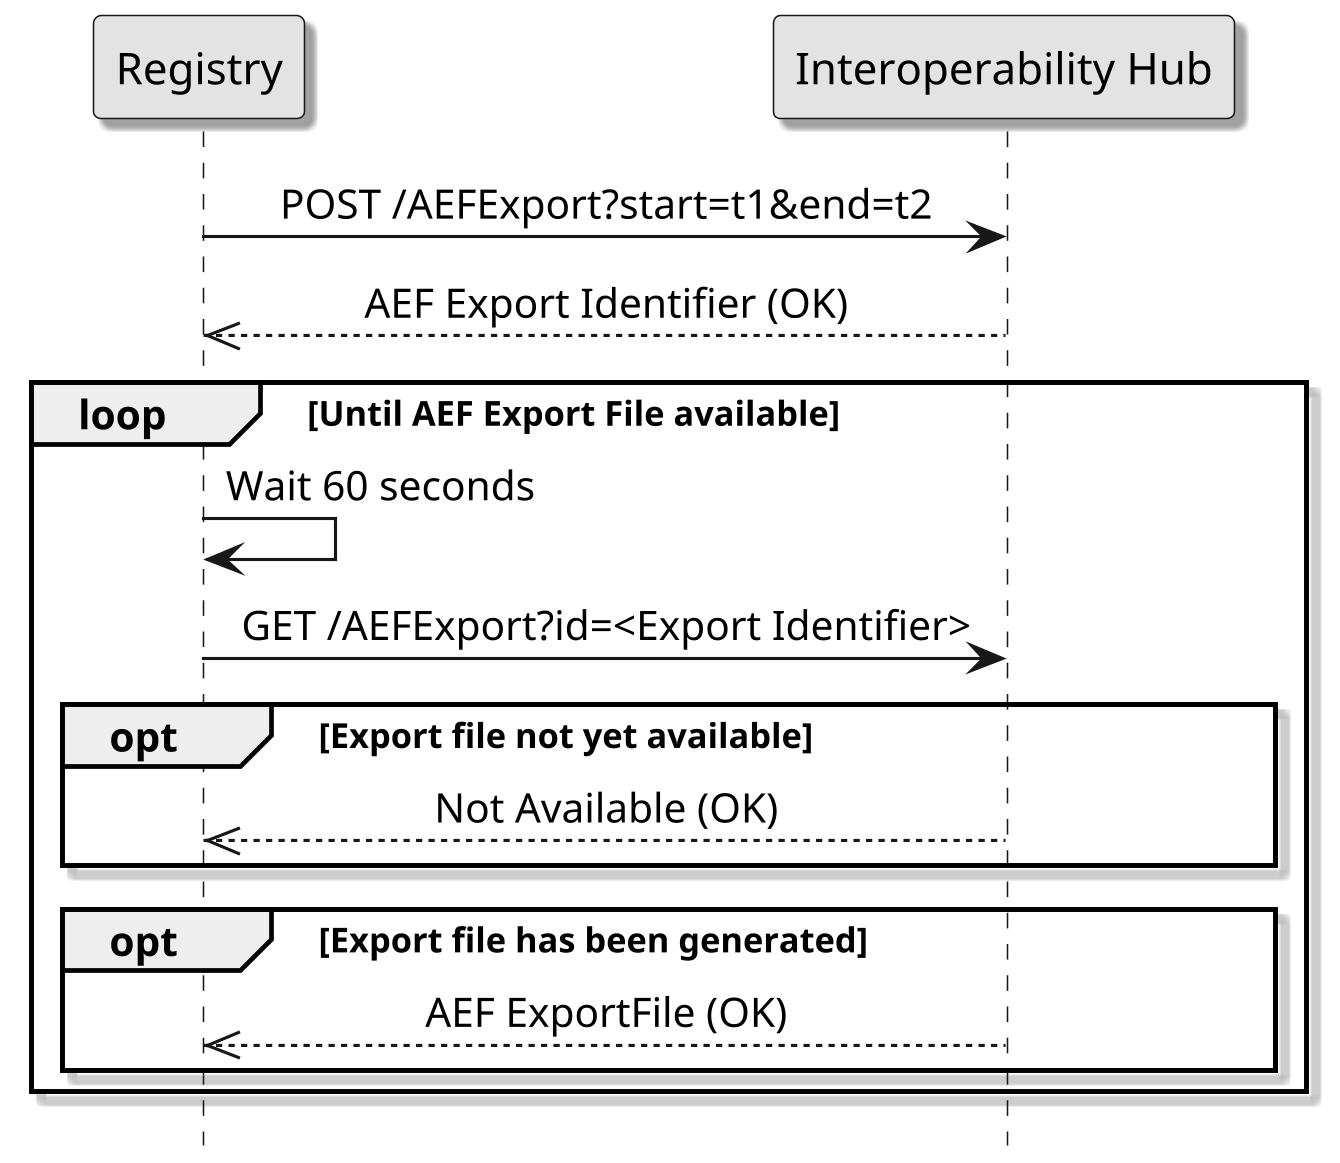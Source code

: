 @startuml AEF Export flow

skinparam dpi 300
skinparam monochrome true
skinparam shadowing true

hide footbox
skinparam sequenceMessageAlign center

participant "Registry" as r
participant "Interoperability Hub" as h

r -> h: POST /AEFExport?start=t1&end=t2
h -->> r: AEF Export Identifier (OK)

loop Until AEF Export File available
    r->r: Wait 60 seconds
    r -> h: GET /AEFExport?id=<Export Identifier>
    opt Export file not yet available
      h -->> r: Not Available (OK)
    end
    opt Export file has been generated
      h -->> r: AEF ExportFile (OK)
    end
end

@enduml